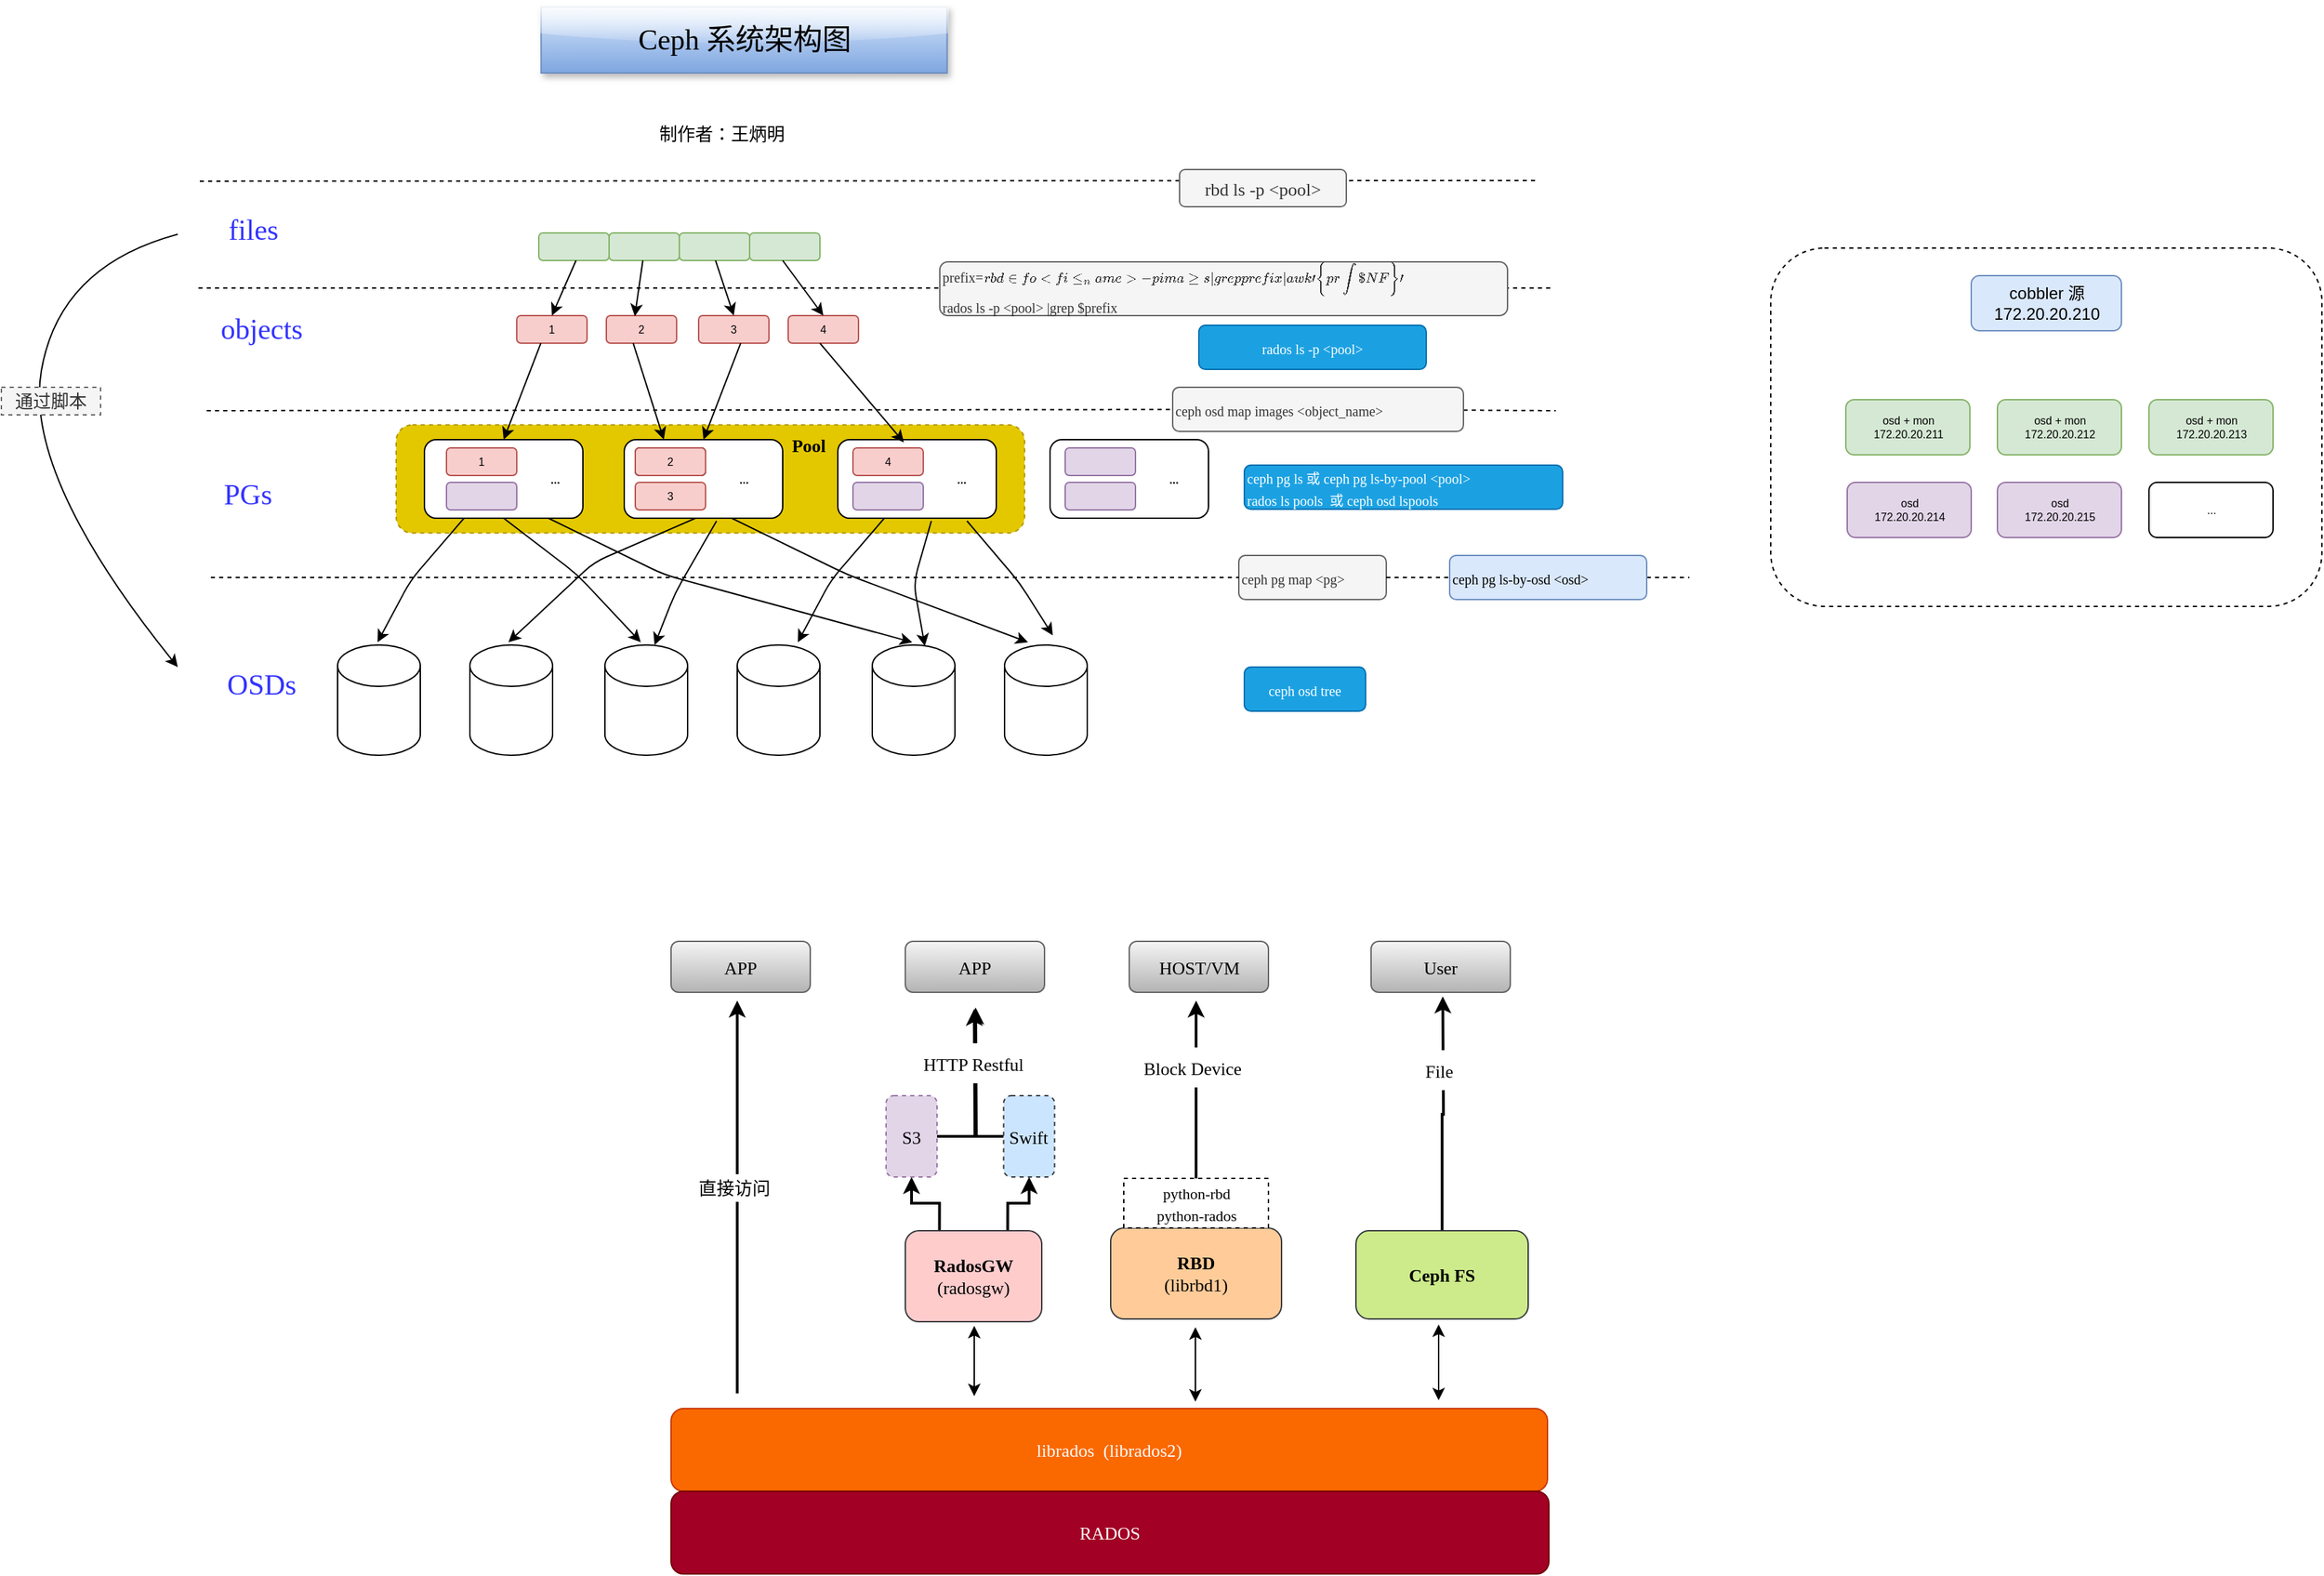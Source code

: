 <mxfile version="14.0.1" type="github">
  <diagram id="FWyH8uioRFuVI2pYw4GS" name="Page-1">
    <mxGraphModel dx="2222" dy="762" grid="0" gridSize="10" guides="1" tooltips="1" connect="1" arrows="1" fold="1" page="0" pageScale="1" pageWidth="827" pageHeight="1169" math="0" shadow="0">
      <root>
        <mxCell id="0" />
        <mxCell id="1" parent="0" />
        <mxCell id="i8egWeoIIL4nKXHF_GJI-9" value="" style="rounded=1;whiteSpace=wrap;html=1;glass=0;fontFamily=Comic Sans MS;fontSize=13;align=center;dashed=1;fillColor=#e3c800;strokeColor=#B09500;fontColor=#ffffff;" vertex="1" parent="1">
          <mxGeometry x="-329.5" y="333.25" width="456" height="78.5" as="geometry" />
        </mxCell>
        <mxCell id="x7tEmiVWcjbLrmspmGw2-49" value="" style="rounded=1;whiteSpace=wrap;html=1;dashed=1;glass=0;" parent="1" vertex="1">
          <mxGeometry x="668" y="205" width="400" height="260" as="geometry" />
        </mxCell>
        <mxCell id="x7tEmiVWcjbLrmspmGw2-2" value="cobbler 源&lt;br&gt;172.20.20.210" style="rounded=1;whiteSpace=wrap;html=1;fillColor=#dae8fc;strokeColor=#6c8ebf;" parent="1" vertex="1">
          <mxGeometry x="813.5" y="225" width="109" height="40" as="geometry" />
        </mxCell>
        <mxCell id="x7tEmiVWcjbLrmspmGw2-48" value="&lt;font style=&quot;font-size: 8px;&quot;&gt;osd + mon&lt;br style=&quot;font-size: 8px;&quot;&gt;172.20.20.211&lt;/font&gt;" style="rounded=1;whiteSpace=wrap;html=1;fontSize=8;fillColor=#d5e8d4;strokeColor=#82b366;" parent="1" vertex="1">
          <mxGeometry x="722.5" y="315" width="90" height="40" as="geometry" />
        </mxCell>
        <mxCell id="x7tEmiVWcjbLrmspmGw2-50" value="&lt;font style=&quot;font-size: 8px&quot;&gt;osd + mon&lt;br style=&quot;font-size: 8px&quot;&gt;172.20.20.212&lt;/font&gt;" style="rounded=1;whiteSpace=wrap;html=1;fontSize=8;fillColor=#d5e8d4;strokeColor=#82b366;" parent="1" vertex="1">
          <mxGeometry x="832.5" y="315" width="90" height="40" as="geometry" />
        </mxCell>
        <mxCell id="x7tEmiVWcjbLrmspmGw2-51" value="&lt;font style=&quot;font-size: 8px&quot;&gt;osd + mon&lt;br style=&quot;font-size: 8px&quot;&gt;172.20.20.213&lt;/font&gt;" style="rounded=1;whiteSpace=wrap;html=1;fontSize=8;fillColor=#d5e8d4;strokeColor=#82b366;" parent="1" vertex="1">
          <mxGeometry x="942.5" y="315" width="90" height="40" as="geometry" />
        </mxCell>
        <mxCell id="x7tEmiVWcjbLrmspmGw2-52" value="&lt;font style=&quot;font-size: 8px&quot;&gt;osd&lt;br style=&quot;font-size: 8px&quot;&gt;172.20.20.214&lt;/font&gt;" style="rounded=1;whiteSpace=wrap;html=1;fontSize=8;fillColor=#e1d5e7;strokeColor=#9673a6;" parent="1" vertex="1">
          <mxGeometry x="723.5" y="375" width="90" height="40" as="geometry" />
        </mxCell>
        <mxCell id="x7tEmiVWcjbLrmspmGw2-53" value="&lt;font style=&quot;font-size: 8px&quot;&gt;osd&lt;br style=&quot;font-size: 8px&quot;&gt;172.20.20.215&lt;/font&gt;" style="rounded=1;whiteSpace=wrap;html=1;fontSize=8;fillColor=#e1d5e7;strokeColor=#9673a6;" parent="1" vertex="1">
          <mxGeometry x="832.5" y="375" width="90" height="40" as="geometry" />
        </mxCell>
        <mxCell id="x7tEmiVWcjbLrmspmGw2-54" value="..." style="rounded=1;whiteSpace=wrap;html=1;fontSize=8;" parent="1" vertex="1">
          <mxGeometry x="942.5" y="375" width="90" height="40" as="geometry" />
        </mxCell>
        <mxCell id="x7tEmiVWcjbLrmspmGw2-57" value="1" style="rounded=1;whiteSpace=wrap;html=1;glass=0;fontSize=8;fillColor=#f8cecc;strokeColor=#b85450;" parent="1" vertex="1">
          <mxGeometry x="-242" y="254" width="51" height="20" as="geometry" />
        </mxCell>
        <mxCell id="x7tEmiVWcjbLrmspmGw2-58" value="2" style="rounded=1;whiteSpace=wrap;html=1;glass=0;fontSize=8;fillColor=#f8cecc;strokeColor=#b85450;" parent="1" vertex="1">
          <mxGeometry x="-177" y="254" width="51" height="20" as="geometry" />
        </mxCell>
        <mxCell id="x7tEmiVWcjbLrmspmGw2-59" value="3" style="rounded=1;whiteSpace=wrap;html=1;glass=0;fontSize=8;fillColor=#f8cecc;strokeColor=#b85450;" parent="1" vertex="1">
          <mxGeometry x="-110" y="254" width="51" height="20" as="geometry" />
        </mxCell>
        <mxCell id="x7tEmiVWcjbLrmspmGw2-60" value="4" style="rounded=1;whiteSpace=wrap;html=1;glass=0;fontSize=8;fillColor=#f8cecc;strokeColor=#b85450;" parent="1" vertex="1">
          <mxGeometry x="-45" y="254" width="51" height="20" as="geometry" />
        </mxCell>
        <mxCell id="x7tEmiVWcjbLrmspmGw2-61" value="" style="rounded=1;whiteSpace=wrap;html=1;glass=0;fontSize=8;fillColor=#d5e8d4;strokeColor=#82b366;" parent="1" vertex="1">
          <mxGeometry x="-226" y="194" width="51" height="20" as="geometry" />
        </mxCell>
        <mxCell id="x7tEmiVWcjbLrmspmGw2-62" value="" style="rounded=1;whiteSpace=wrap;html=1;glass=0;fontSize=8;fillColor=#d5e8d4;strokeColor=#82b366;" parent="1" vertex="1">
          <mxGeometry x="-175" y="194" width="51" height="20" as="geometry" />
        </mxCell>
        <mxCell id="x7tEmiVWcjbLrmspmGw2-63" value="" style="rounded=1;whiteSpace=wrap;html=1;glass=0;fontSize=8;fillColor=#d5e8d4;strokeColor=#82b366;" parent="1" vertex="1">
          <mxGeometry x="-124" y="194" width="51" height="20" as="geometry" />
        </mxCell>
        <mxCell id="x7tEmiVWcjbLrmspmGw2-64" value="" style="rounded=1;whiteSpace=wrap;html=1;glass=0;fontSize=8;fillColor=#d5e8d4;strokeColor=#82b366;" parent="1" vertex="1">
          <mxGeometry x="-73" y="194" width="51" height="20" as="geometry" />
        </mxCell>
        <mxCell id="x7tEmiVWcjbLrmspmGw2-65" value="" style="rounded=1;whiteSpace=wrap;html=1;glass=0;fontSize=8;" parent="1" vertex="1">
          <mxGeometry x="-309" y="344" width="115" height="57" as="geometry" />
        </mxCell>
        <mxCell id="x7tEmiVWcjbLrmspmGw2-66" value="" style="rounded=1;whiteSpace=wrap;html=1;glass=0;fontSize=8;" parent="1" vertex="1">
          <mxGeometry x="-164" y="344" width="115" height="57" as="geometry" />
        </mxCell>
        <mxCell id="x7tEmiVWcjbLrmspmGw2-67" value="" style="rounded=1;whiteSpace=wrap;html=1;glass=0;fontSize=8;" parent="1" vertex="1">
          <mxGeometry x="-9" y="344" width="115" height="57" as="geometry" />
        </mxCell>
        <mxCell id="x7tEmiVWcjbLrmspmGw2-69" value="1" style="rounded=1;whiteSpace=wrap;html=1;glass=0;fontSize=8;fillColor=#f8cecc;strokeColor=#b85450;" parent="1" vertex="1">
          <mxGeometry x="-293" y="350" width="51" height="20" as="geometry" />
        </mxCell>
        <mxCell id="x7tEmiVWcjbLrmspmGw2-70" value="" style="rounded=1;whiteSpace=wrap;html=1;glass=0;fontSize=8;fillColor=#e1d5e7;strokeColor=#9673a6;" parent="1" vertex="1">
          <mxGeometry x="-293" y="375" width="51" height="20" as="geometry" />
        </mxCell>
        <mxCell id="x7tEmiVWcjbLrmspmGw2-71" value="..." style="text;html=1;strokeColor=none;fillColor=none;align=center;verticalAlign=middle;whiteSpace=wrap;rounded=0;glass=0;fontSize=8;fontStyle=1" parent="1" vertex="1">
          <mxGeometry x="-234" y="362.5" width="40" height="20" as="geometry" />
        </mxCell>
        <mxCell id="x7tEmiVWcjbLrmspmGw2-72" value="" style="rounded=1;whiteSpace=wrap;html=1;glass=0;fontSize=8;" parent="1" vertex="1">
          <mxGeometry x="-156" y="350" width="51" height="20" as="geometry" />
        </mxCell>
        <mxCell id="x7tEmiVWcjbLrmspmGw2-73" value="3" style="rounded=1;whiteSpace=wrap;html=1;glass=0;fontSize=8;fillColor=#f8cecc;strokeColor=#b85450;" parent="1" vertex="1">
          <mxGeometry x="-156" y="375" width="51" height="20" as="geometry" />
        </mxCell>
        <mxCell id="x7tEmiVWcjbLrmspmGw2-74" value="..." style="text;html=1;strokeColor=none;fillColor=none;align=center;verticalAlign=middle;whiteSpace=wrap;rounded=0;glass=0;fontSize=8;fontStyle=1" parent="1" vertex="1">
          <mxGeometry x="-97" y="362.5" width="40" height="20" as="geometry" />
        </mxCell>
        <mxCell id="x7tEmiVWcjbLrmspmGw2-75" value="4" style="rounded=1;whiteSpace=wrap;html=1;glass=0;fontSize=8;fillColor=#f8cecc;strokeColor=#b85450;" parent="1" vertex="1">
          <mxGeometry x="2" y="350" width="51" height="20" as="geometry" />
        </mxCell>
        <mxCell id="x7tEmiVWcjbLrmspmGw2-76" value="" style="rounded=1;whiteSpace=wrap;html=1;glass=0;fontSize=8;fillColor=#e1d5e7;strokeColor=#9673a6;" parent="1" vertex="1">
          <mxGeometry x="2" y="375" width="51" height="20" as="geometry" />
        </mxCell>
        <mxCell id="x7tEmiVWcjbLrmspmGw2-77" value="..." style="text;html=1;strokeColor=none;fillColor=none;align=center;verticalAlign=middle;whiteSpace=wrap;rounded=0;glass=0;fontSize=8;fontStyle=1" parent="1" vertex="1">
          <mxGeometry x="61" y="362.5" width="40" height="20" as="geometry" />
        </mxCell>
        <mxCell id="x7tEmiVWcjbLrmspmGw2-78" value="" style="endArrow=classic;html=1;fontSize=8;entryX=0.5;entryY=0;entryDx=0;entryDy=0;" parent="1" target="x7tEmiVWcjbLrmspmGw2-57" edge="1">
          <mxGeometry width="50" height="50" relative="1" as="geometry">
            <mxPoint x="-199" y="214" as="sourcePoint" />
            <mxPoint x="-221" y="254" as="targetPoint" />
          </mxGeometry>
        </mxCell>
        <mxCell id="x7tEmiVWcjbLrmspmGw2-82" value="" style="endArrow=classic;html=1;fontSize=8;entryX=0.405;entryY=0.025;entryDx=0;entryDy=0;entryPerimeter=0;" parent="1" target="x7tEmiVWcjbLrmspmGw2-58" edge="1">
          <mxGeometry width="50" height="50" relative="1" as="geometry">
            <mxPoint x="-150.5" y="214.0" as="sourcePoint" />
            <mxPoint x="-168.0" y="254.0" as="targetPoint" />
          </mxGeometry>
        </mxCell>
        <mxCell id="x7tEmiVWcjbLrmspmGw2-83" value="" style="endArrow=classic;html=1;fontSize=8;entryX=0.5;entryY=0;entryDx=0;entryDy=0;" parent="1" target="x7tEmiVWcjbLrmspmGw2-59" edge="1">
          <mxGeometry width="50" height="50" relative="1" as="geometry">
            <mxPoint x="-97.75" y="214.0" as="sourcePoint" />
            <mxPoint x="-115.25" y="254.0" as="targetPoint" />
          </mxGeometry>
        </mxCell>
        <mxCell id="x7tEmiVWcjbLrmspmGw2-84" value="" style="endArrow=classic;html=1;fontSize=8;entryX=0.5;entryY=0;entryDx=0;entryDy=0;" parent="1" target="x7tEmiVWcjbLrmspmGw2-60" edge="1">
          <mxGeometry width="50" height="50" relative="1" as="geometry">
            <mxPoint x="-49" y="214.0" as="sourcePoint" />
            <mxPoint x="-66.5" y="254.0" as="targetPoint" />
          </mxGeometry>
        </mxCell>
        <mxCell id="x7tEmiVWcjbLrmspmGw2-85" value="" style="endArrow=classic;html=1;fontSize=8;entryX=0.5;entryY=0;entryDx=0;entryDy=0;" parent="1" target="x7tEmiVWcjbLrmspmGw2-65" edge="1">
          <mxGeometry width="50" height="50" relative="1" as="geometry">
            <mxPoint x="-224.5" y="274.0" as="sourcePoint" />
            <mxPoint x="-242.0" y="314.0" as="targetPoint" />
          </mxGeometry>
        </mxCell>
        <mxCell id="x7tEmiVWcjbLrmspmGw2-86" value="" style="endArrow=classic;html=1;fontSize=8;entryX=0.25;entryY=0;entryDx=0;entryDy=0;" parent="1" target="x7tEmiVWcjbLrmspmGw2-66" edge="1">
          <mxGeometry width="50" height="50" relative="1" as="geometry">
            <mxPoint x="-157.5" y="274.0" as="sourcePoint" />
            <mxPoint x="-175.0" y="314.0" as="targetPoint" />
          </mxGeometry>
        </mxCell>
        <mxCell id="x7tEmiVWcjbLrmspmGw2-87" value="" style="endArrow=classic;html=1;fontSize=8;entryX=0.5;entryY=0;entryDx=0;entryDy=0;" parent="1" edge="1" target="x7tEmiVWcjbLrmspmGw2-66">
          <mxGeometry width="50" height="50" relative="1" as="geometry">
            <mxPoint x="-79.5" y="274.0" as="sourcePoint" />
            <mxPoint x="-97" y="314" as="targetPoint" />
          </mxGeometry>
        </mxCell>
        <mxCell id="x7tEmiVWcjbLrmspmGw2-88" value="" style="endArrow=classic;html=1;fontSize=8;entryX=0.417;entryY=0.035;entryDx=0;entryDy=0;entryPerimeter=0;" parent="1" edge="1" target="x7tEmiVWcjbLrmspmGw2-67">
          <mxGeometry width="50" height="50" relative="1" as="geometry">
            <mxPoint x="-22" y="274.0" as="sourcePoint" />
            <mxPoint x="48" y="314" as="targetPoint" />
          </mxGeometry>
        </mxCell>
        <mxCell id="x7tEmiVWcjbLrmspmGw2-89" value="2" style="rounded=1;whiteSpace=wrap;html=1;glass=0;fontSize=8;fillColor=#f8cecc;strokeColor=#b85450;" parent="1" vertex="1">
          <mxGeometry x="-156" y="350" width="51" height="20" as="geometry" />
        </mxCell>
        <mxCell id="x7tEmiVWcjbLrmspmGw2-90" value="" style="shape=cylinder3;whiteSpace=wrap;html=1;boundedLbl=1;backgroundOutline=1;size=15;rounded=1;glass=0;fontSize=8;" parent="1" vertex="1">
          <mxGeometry x="-372" y="493" width="60" height="80" as="geometry" />
        </mxCell>
        <mxCell id="x7tEmiVWcjbLrmspmGw2-91" value="" style="shape=cylinder3;whiteSpace=wrap;html=1;boundedLbl=1;backgroundOutline=1;size=15;rounded=1;glass=0;fontSize=8;" parent="1" vertex="1">
          <mxGeometry x="-276" y="493" width="60" height="80" as="geometry" />
        </mxCell>
        <mxCell id="x7tEmiVWcjbLrmspmGw2-92" value="" style="shape=cylinder3;whiteSpace=wrap;html=1;boundedLbl=1;backgroundOutline=1;size=15;rounded=1;glass=0;fontSize=8;" parent="1" vertex="1">
          <mxGeometry x="-178" y="493" width="60" height="80" as="geometry" />
        </mxCell>
        <mxCell id="x7tEmiVWcjbLrmspmGw2-93" value="" style="shape=cylinder3;whiteSpace=wrap;html=1;boundedLbl=1;backgroundOutline=1;size=15;rounded=1;glass=0;fontSize=8;" parent="1" vertex="1">
          <mxGeometry x="-82" y="493" width="60" height="80" as="geometry" />
        </mxCell>
        <mxCell id="x7tEmiVWcjbLrmspmGw2-94" value="" style="shape=cylinder3;whiteSpace=wrap;html=1;boundedLbl=1;backgroundOutline=1;size=15;rounded=1;glass=0;fontSize=8;" parent="1" vertex="1">
          <mxGeometry x="16" y="493" width="60" height="80" as="geometry" />
        </mxCell>
        <mxCell id="x7tEmiVWcjbLrmspmGw2-95" value="" style="shape=cylinder3;whiteSpace=wrap;html=1;boundedLbl=1;backgroundOutline=1;size=15;rounded=1;glass=0;fontSize=8;" parent="1" vertex="1">
          <mxGeometry x="112" y="493" width="60" height="80" as="geometry" />
        </mxCell>
        <mxCell id="x7tEmiVWcjbLrmspmGw2-96" value="" style="endArrow=classic;html=1;fontSize=8;exitX=0.25;exitY=1;exitDx=0;exitDy=0;" parent="1" source="x7tEmiVWcjbLrmspmGw2-65" edge="1">
          <mxGeometry width="50" height="50" relative="1" as="geometry">
            <mxPoint x="-261" y="416" as="sourcePoint" />
            <mxPoint x="-343" y="491" as="targetPoint" />
            <Array as="points">
              <mxPoint x="-319" y="446" />
            </Array>
          </mxGeometry>
        </mxCell>
        <mxCell id="x7tEmiVWcjbLrmspmGw2-97" value="" style="endArrow=classic;html=1;fontSize=8;exitX=0.5;exitY=1;exitDx=0;exitDy=0;" parent="1" source="x7tEmiVWcjbLrmspmGw2-65" edge="1">
          <mxGeometry width="50" height="50" relative="1" as="geometry">
            <mxPoint x="-270.25" y="411.0" as="sourcePoint" />
            <mxPoint x="-152" y="491" as="targetPoint" />
            <Array as="points">
              <mxPoint x="-198" y="442" />
            </Array>
          </mxGeometry>
        </mxCell>
        <mxCell id="x7tEmiVWcjbLrmspmGw2-98" value="" style="endArrow=classic;html=1;fontSize=8;exitX=0.5;exitY=1;exitDx=0;exitDy=0;" parent="1" edge="1">
          <mxGeometry width="50" height="50" relative="1" as="geometry">
            <mxPoint x="-219" y="401.0" as="sourcePoint" />
            <mxPoint x="45" y="491" as="targetPoint" />
            <Array as="points">
              <mxPoint x="-135" y="442" />
            </Array>
          </mxGeometry>
        </mxCell>
        <mxCell id="x7tEmiVWcjbLrmspmGw2-99" value="" style="endArrow=classic;html=1;fontSize=8;exitX=0.25;exitY=1;exitDx=0;exitDy=0;" parent="1" edge="1">
          <mxGeometry width="50" height="50" relative="1" as="geometry">
            <mxPoint x="-112.25" y="401.0" as="sourcePoint" />
            <mxPoint x="-248" y="491" as="targetPoint" />
            <Array as="points">
              <mxPoint x="-186" y="433" />
            </Array>
          </mxGeometry>
        </mxCell>
        <mxCell id="x7tEmiVWcjbLrmspmGw2-100" value="" style="endArrow=classic;html=1;fontSize=8;exitX=0.25;exitY=1;exitDx=0;exitDy=0;entryX=0.6;entryY=0;entryDx=0;entryDy=0;entryPerimeter=0;" parent="1" target="x7tEmiVWcjbLrmspmGw2-92" edge="1">
          <mxGeometry width="50" height="50" relative="1" as="geometry">
            <mxPoint x="-97" y="403.0" as="sourcePoint" />
            <mxPoint x="-159.75" y="493" as="targetPoint" />
            <Array as="points">
              <mxPoint x="-127" y="455" />
            </Array>
          </mxGeometry>
        </mxCell>
        <mxCell id="x7tEmiVWcjbLrmspmGw2-101" value="" style="endArrow=classic;html=1;fontSize=8;exitX=0.5;exitY=1;exitDx=0;exitDy=0;" parent="1" edge="1">
          <mxGeometry width="50" height="50" relative="1" as="geometry">
            <mxPoint x="-86" y="401.0" as="sourcePoint" />
            <mxPoint x="129" y="491" as="targetPoint" />
            <Array as="points">
              <mxPoint x="-2" y="442" />
            </Array>
          </mxGeometry>
        </mxCell>
        <mxCell id="x7tEmiVWcjbLrmspmGw2-102" value="" style="endArrow=classic;html=1;fontSize=8;exitX=0.25;exitY=1;exitDx=0;exitDy=0;" parent="1" edge="1">
          <mxGeometry width="50" height="50" relative="1" as="geometry">
            <mxPoint x="24.75" y="401.0" as="sourcePoint" />
            <mxPoint x="-38" y="491" as="targetPoint" />
            <Array as="points">
              <mxPoint x="-14" y="446" />
            </Array>
          </mxGeometry>
        </mxCell>
        <mxCell id="x7tEmiVWcjbLrmspmGw2-103" value="" style="endArrow=classic;html=1;fontSize=8;exitX=0.25;exitY=1;exitDx=0;exitDy=0;entryX=0.636;entryY=0.01;entryDx=0;entryDy=0;entryPerimeter=0;" parent="1" target="x7tEmiVWcjbLrmspmGw2-94" edge="1">
          <mxGeometry width="50" height="50" relative="1" as="geometry">
            <mxPoint x="58.87" y="403.0" as="sourcePoint" />
            <mxPoint x="-3.88" y="493" as="targetPoint" />
            <Array as="points">
              <mxPoint x="46" y="448" />
            </Array>
          </mxGeometry>
        </mxCell>
        <mxCell id="x7tEmiVWcjbLrmspmGw2-104" value="" style="endArrow=classic;html=1;fontSize=8;exitX=0.25;exitY=1;exitDx=0;exitDy=0;" parent="1" edge="1">
          <mxGeometry width="50" height="50" relative="1" as="geometry">
            <mxPoint x="84.75" y="403.0" as="sourcePoint" />
            <mxPoint x="147" y="486" as="targetPoint" />
            <Array as="points">
              <mxPoint x="123" y="448" />
            </Array>
          </mxGeometry>
        </mxCell>
        <mxCell id="x7tEmiVWcjbLrmspmGw2-108" value="" style="endArrow=none;dashed=1;html=1;fontSize=8;" parent="1" edge="1" source="i8egWeoIIL4nKXHF_GJI-16">
          <mxGeometry width="50" height="50" relative="1" as="geometry">
            <mxPoint x="-464" y="444" as="sourcePoint" />
            <mxPoint x="609" y="444" as="targetPoint" />
          </mxGeometry>
        </mxCell>
        <mxCell id="x7tEmiVWcjbLrmspmGw2-110" value="&lt;font style=&quot;font-size: 21px&quot;&gt;objects&lt;/font&gt;" style="text;html=1;strokeColor=none;fillColor=none;align=center;verticalAlign=middle;whiteSpace=wrap;rounded=0;glass=0;fontSize=13;fontFamily=Comic Sans MS;fontColor=#3333FF;" parent="1" vertex="1">
          <mxGeometry x="-466" y="247" width="78" height="34" as="geometry" />
        </mxCell>
        <mxCell id="x7tEmiVWcjbLrmspmGw2-111" value="&lt;font style=&quot;font-size: 21px&quot;&gt;PGs&lt;/font&gt;" style="text;html=1;strokeColor=none;fillColor=none;align=center;verticalAlign=middle;whiteSpace=wrap;rounded=0;glass=0;fontSize=13;fontFamily=Comic Sans MS;fontColor=#3333FF;" parent="1" vertex="1">
          <mxGeometry x="-476" y="367" width="78" height="34" as="geometry" />
        </mxCell>
        <mxCell id="x7tEmiVWcjbLrmspmGw2-112" value="&lt;font style=&quot;font-size: 21px&quot;&gt;OSDs&lt;/font&gt;" style="text;html=1;strokeColor=none;fillColor=none;align=center;verticalAlign=middle;whiteSpace=wrap;rounded=0;glass=0;fontSize=13;fontFamily=Comic Sans MS;fontColor=#3333FF;" parent="1" vertex="1">
          <mxGeometry x="-466" y="505" width="78" height="34" as="geometry" />
        </mxCell>
        <mxCell id="x7tEmiVWcjbLrmspmGw2-113" value="&lt;font style=&quot;font-size: 21px&quot;&gt;files&lt;/font&gt;" style="text;html=1;strokeColor=none;fillColor=none;align=center;verticalAlign=middle;whiteSpace=wrap;rounded=0;glass=0;fontSize=13;fontFamily=Comic Sans MS;fontColor=#3333FF;" parent="1" vertex="1">
          <mxGeometry x="-472" y="175" width="78" height="34" as="geometry" />
        </mxCell>
        <mxCell id="x7tEmiVWcjbLrmspmGw2-116" value="" style="endArrow=none;dashed=1;html=1;fontSize=8;" parent="1" edge="1">
          <mxGeometry width="50" height="50" relative="1" as="geometry">
            <mxPoint x="-473" y="234" as="sourcePoint" />
            <mxPoint x="510" y="234" as="targetPoint" />
          </mxGeometry>
        </mxCell>
        <mxCell id="x7tEmiVWcjbLrmspmGw2-118" value="" style="endArrow=none;dashed=1;html=1;fontSize=8;" parent="1" edge="1" source="x7tEmiVWcjbLrmspmGw2-122">
          <mxGeometry width="50" height="50" relative="1" as="geometry">
            <mxPoint x="-467" y="323" as="sourcePoint" />
            <mxPoint x="512" y="323" as="targetPoint" />
          </mxGeometry>
        </mxCell>
        <mxCell id="x7tEmiVWcjbLrmspmGw2-119" value="" style="endArrow=none;dashed=1;html=1;fontSize=8;" parent="1" edge="1">
          <mxGeometry width="50" height="50" relative="1" as="geometry">
            <mxPoint x="-472" y="156.45" as="sourcePoint" />
            <mxPoint x="499" y="156" as="targetPoint" />
          </mxGeometry>
        </mxCell>
        <mxCell id="x7tEmiVWcjbLrmspmGw2-120" value="rbd ls -p &amp;lt;pool&amp;gt;" style="rounded=1;whiteSpace=wrap;html=1;glass=0;strokeColor=#666666;fontFamily=Comic Sans MS;fontSize=13;fontColor=#333333;fillColor=#f5f5f5;" parent="1" vertex="1">
          <mxGeometry x="239" y="148" width="121" height="27" as="geometry" />
        </mxCell>
        <mxCell id="i8egWeoIIL4nKXHF_GJI-1" value="&lt;span style=&quot;font-size: 10px&quot;&gt;ceph pg map &amp;lt;pg&amp;gt;&lt;/span&gt;" style="rounded=1;whiteSpace=wrap;html=1;glass=0;strokeColor=#666666;fontFamily=Comic Sans MS;fontSize=13;align=left;fontColor=#333333;fillColor=#f5f5f5;" vertex="1" parent="1">
          <mxGeometry x="282" y="428" width="107" height="32" as="geometry" />
        </mxCell>
        <mxCell id="i8egWeoIIL4nKXHF_GJI-2" value="" style="endArrow=none;dashed=1;html=1;fontSize=8;" edge="1" parent="1" target="i8egWeoIIL4nKXHF_GJI-1">
          <mxGeometry width="50" height="50" relative="1" as="geometry">
            <mxPoint x="-464" y="444" as="sourcePoint" />
            <mxPoint x="510" y="444" as="targetPoint" />
          </mxGeometry>
        </mxCell>
        <mxCell id="x7tEmiVWcjbLrmspmGw2-122" value="&lt;span style=&quot;font-size: 10px&quot;&gt;ceph osd map images &amp;lt;object_name&amp;gt;&lt;/span&gt;" style="rounded=1;whiteSpace=wrap;html=1;glass=0;strokeColor=#666666;fontFamily=Comic Sans MS;fontSize=13;align=left;fontColor=#333333;fillColor=#f5f5f5;" parent="1" vertex="1">
          <mxGeometry x="234" y="306" width="211" height="32" as="geometry" />
        </mxCell>
        <mxCell id="i8egWeoIIL4nKXHF_GJI-3" value="" style="endArrow=none;dashed=1;html=1;fontSize=8;" edge="1" parent="1" target="x7tEmiVWcjbLrmspmGw2-122">
          <mxGeometry width="50" height="50" relative="1" as="geometry">
            <mxPoint x="-467" y="323" as="sourcePoint" />
            <mxPoint x="512" y="323" as="targetPoint" />
          </mxGeometry>
        </mxCell>
        <mxCell id="i8egWeoIIL4nKXHF_GJI-4" value="&lt;font style=&quot;font-size: 10px&quot;&gt;prefix=`rbd info &amp;lt;file_name&amp;gt; -p images | grep prefix |awk &#39;{print$NF}&#39;`&lt;br style=&quot;font-size: 10px&quot;&gt;rados ls -p &amp;lt;pool&amp;gt; |grep $prefix&lt;/font&gt;" style="rounded=1;whiteSpace=wrap;html=1;glass=0;strokeColor=#666666;fontFamily=Comic Sans MS;fontSize=13;align=left;fontColor=#333333;fillColor=#f5f5f5;" vertex="1" parent="1">
          <mxGeometry x="65" y="215" width="412" height="39" as="geometry" />
        </mxCell>
        <mxCell id="i8egWeoIIL4nKXHF_GJI-5" value="&lt;span style=&quot;font-size: 10px&quot;&gt;ceph osd tree&lt;/span&gt;" style="rounded=1;whiteSpace=wrap;html=1;glass=0;strokeColor=#006EAF;fontFamily=Comic Sans MS;fontSize=13;align=center;fontColor=#ffffff;fillColor=#1ba1e2;" vertex="1" parent="1">
          <mxGeometry x="286" y="509" width="88" height="32" as="geometry" />
        </mxCell>
        <mxCell id="i8egWeoIIL4nKXHF_GJI-6" value="&lt;span style=&quot;font-size: 10px&quot;&gt;ceph pg ls 或 ceph pg ls-by-pool &amp;lt;pool&amp;gt;&lt;/span&gt;&lt;br&gt;&lt;span style=&quot;font-size: 10px&quot;&gt;rados ls pools&amp;nbsp; 或 ceph osd lspools&lt;/span&gt;" style="rounded=1;whiteSpace=wrap;html=1;glass=0;strokeColor=#006EAF;fontFamily=Comic Sans MS;fontSize=13;align=left;fontColor=#ffffff;fillColor=#1ba1e2;" vertex="1" parent="1">
          <mxGeometry x="286" y="362.5" width="231" height="32" as="geometry" />
        </mxCell>
        <mxCell id="i8egWeoIIL4nKXHF_GJI-7" value="&lt;span style=&quot;font-size: 10px&quot;&gt;rados ls -p &amp;lt;pool&amp;gt;&lt;/span&gt;" style="rounded=1;whiteSpace=wrap;html=1;glass=0;strokeColor=#006EAF;fontFamily=Comic Sans MS;fontSize=13;align=center;fontColor=#ffffff;fillColor=#1ba1e2;" vertex="1" parent="1">
          <mxGeometry x="253" y="261" width="165" height="32" as="geometry" />
        </mxCell>
        <mxCell id="i8egWeoIIL4nKXHF_GJI-10" value="" style="rounded=1;whiteSpace=wrap;html=1;glass=0;fontSize=8;" vertex="1" parent="1">
          <mxGeometry x="145" y="344" width="115" height="57" as="geometry" />
        </mxCell>
        <mxCell id="i8egWeoIIL4nKXHF_GJI-12" value="" style="rounded=1;whiteSpace=wrap;html=1;glass=0;fontSize=8;fillColor=#e1d5e7;strokeColor=#9673a6;" vertex="1" parent="1">
          <mxGeometry x="156" y="375" width="51" height="20" as="geometry" />
        </mxCell>
        <mxCell id="i8egWeoIIL4nKXHF_GJI-13" value="..." style="text;html=1;strokeColor=none;fillColor=none;align=center;verticalAlign=middle;whiteSpace=wrap;rounded=0;glass=0;fontSize=8;fontStyle=1" vertex="1" parent="1">
          <mxGeometry x="215" y="362.5" width="40" height="20" as="geometry" />
        </mxCell>
        <mxCell id="i8egWeoIIL4nKXHF_GJI-14" value="" style="rounded=1;whiteSpace=wrap;html=1;glass=0;fontSize=8;fillColor=#e1d5e7;strokeColor=#9673a6;" vertex="1" parent="1">
          <mxGeometry x="156" y="350" width="51" height="20" as="geometry" />
        </mxCell>
        <mxCell id="i8egWeoIIL4nKXHF_GJI-15" value="Pool" style="text;html=1;strokeColor=none;fillColor=none;align=center;verticalAlign=middle;whiteSpace=wrap;rounded=0;glass=0;dashed=1;fontFamily=Comic Sans MS;fontSize=13;fontStyle=1" vertex="1" parent="1">
          <mxGeometry x="-50" y="338" width="40" height="20" as="geometry" />
        </mxCell>
        <mxCell id="i8egWeoIIL4nKXHF_GJI-16" value="&lt;span style=&quot;font-size: 10px&quot;&gt;ceph pg ls-by-osd &amp;lt;osd&amp;gt;&lt;/span&gt;" style="rounded=1;whiteSpace=wrap;html=1;glass=0;strokeColor=#6c8ebf;fontFamily=Comic Sans MS;fontSize=13;align=left;fillColor=#dae8fc;" vertex="1" parent="1">
          <mxGeometry x="435" y="428" width="143" height="32" as="geometry" />
        </mxCell>
        <mxCell id="i8egWeoIIL4nKXHF_GJI-17" value="" style="endArrow=none;dashed=1;html=1;fontSize=8;" edge="1" parent="1" source="i8egWeoIIL4nKXHF_GJI-1" target="i8egWeoIIL4nKXHF_GJI-16">
          <mxGeometry width="50" height="50" relative="1" as="geometry">
            <mxPoint x="389" y="444" as="sourcePoint" />
            <mxPoint x="609" y="444" as="targetPoint" />
          </mxGeometry>
        </mxCell>
        <mxCell id="i8egWeoIIL4nKXHF_GJI-18" value="" style="curved=1;endArrow=classic;html=1;fontFamily=Comic Sans MS;fontSize=13;fontColor=#000000;" edge="1" parent="1">
          <mxGeometry width="50" height="50" relative="1" as="geometry">
            <mxPoint x="-488" y="195" as="sourcePoint" />
            <mxPoint x="-488" y="509" as="targetPoint" />
            <Array as="points">
              <mxPoint x="-574" y="218" />
              <mxPoint x="-600" y="370" />
            </Array>
          </mxGeometry>
        </mxCell>
        <mxCell id="i8egWeoIIL4nKXHF_GJI-19" value="通过脚本" style="text;html=1;strokeColor=#666666;fillColor=#f5f5f5;align=center;verticalAlign=middle;whiteSpace=wrap;rounded=0;glass=0;dashed=1;fontFamily=Comic Sans MS;fontSize=13;fontColor=#333333;" vertex="1" parent="1">
          <mxGeometry x="-616" y="306" width="72" height="20" as="geometry" />
        </mxCell>
        <mxCell id="i8egWeoIIL4nKXHF_GJI-20" value="制作者：王炳明" style="text;html=1;strokeColor=none;fillColor=none;align=center;verticalAlign=middle;whiteSpace=wrap;rounded=0;glass=0;dashed=1;fontFamily=Comic Sans MS;fontSize=13;fontColor=#000000;" vertex="1" parent="1">
          <mxGeometry x="-151" y="112" width="115.5" height="20" as="geometry" />
        </mxCell>
        <mxCell id="i8egWeoIIL4nKXHF_GJI-21" value="&lt;font style=&quot;font-size: 21px&quot;&gt;Ceph 系统架构图&lt;/font&gt;" style="text;html=1;strokeColor=#6c8ebf;fillColor=#dae8fc;align=center;verticalAlign=middle;whiteSpace=wrap;rounded=0;glass=1;fontFamily=Comic Sans MS;fontSize=13;gradientColor=#7ea6e0;sketch=0;shadow=1;" vertex="1" parent="1">
          <mxGeometry x="-224.32" y="30" width="294.63" height="48" as="geometry" />
        </mxCell>
        <mxCell id="i8egWeoIIL4nKXHF_GJI-25" value="librados&amp;nbsp; (librados2)" style="rounded=1;whiteSpace=wrap;html=1;shadow=0;glass=0;sketch=0;strokeColor=#C73500;fontFamily=Comic Sans MS;fontSize=13;fontColor=#ffffff;align=center;fillColor=#fa6800;" vertex="1" parent="1">
          <mxGeometry x="-130" y="1047" width="636" height="60" as="geometry" />
        </mxCell>
        <mxCell id="i8egWeoIIL4nKXHF_GJI-38" style="edgeStyle=orthogonalEdgeStyle;rounded=0;orthogonalLoop=1;jettySize=auto;html=1;exitX=0.75;exitY=0;exitDx=0;exitDy=0;entryX=0.5;entryY=1;entryDx=0;entryDy=0;strokeWidth=2;fontFamily=Comic Sans MS;fontSize=13;fontColor=#000000;" edge="1" parent="1" source="i8egWeoIIL4nKXHF_GJI-26" target="i8egWeoIIL4nKXHF_GJI-37">
          <mxGeometry relative="1" as="geometry" />
        </mxCell>
        <mxCell id="i8egWeoIIL4nKXHF_GJI-39" style="edgeStyle=orthogonalEdgeStyle;rounded=0;orthogonalLoop=1;jettySize=auto;html=1;exitX=0.25;exitY=0;exitDx=0;exitDy=0;entryX=0.5;entryY=1;entryDx=0;entryDy=0;strokeWidth=2;fontFamily=Comic Sans MS;fontSize=13;fontColor=#000000;" edge="1" parent="1" source="i8egWeoIIL4nKXHF_GJI-26" target="i8egWeoIIL4nKXHF_GJI-36">
          <mxGeometry relative="1" as="geometry" />
        </mxCell>
        <mxCell id="i8egWeoIIL4nKXHF_GJI-26" value="&lt;b&gt;RadosGW&lt;/b&gt;&lt;br&gt;(radosgw)" style="rounded=1;whiteSpace=wrap;html=1;shadow=0;glass=0;sketch=0;strokeColor=#36393d;fontFamily=Comic Sans MS;fontSize=13;align=center;fillColor=#ffcccc;" vertex="1" parent="1">
          <mxGeometry x="40" y="918" width="99" height="66" as="geometry" />
        </mxCell>
        <mxCell id="i8egWeoIIL4nKXHF_GJI-50" style="edgeStyle=orthogonalEdgeStyle;rounded=0;orthogonalLoop=1;jettySize=auto;html=1;strokeWidth=2;fontFamily=Comic Sans MS;fontSize=13;fontColor=#000000;" edge="1" parent="1" source="i8egWeoIIL4nKXHF_GJI-27">
          <mxGeometry relative="1" as="geometry">
            <mxPoint x="251" y="751" as="targetPoint" />
          </mxGeometry>
        </mxCell>
        <mxCell id="i8egWeoIIL4nKXHF_GJI-27" value="&lt;b&gt;RBD&lt;/b&gt;&lt;br&gt;(librbd1)" style="rounded=1;whiteSpace=wrap;html=1;shadow=0;glass=0;sketch=0;strokeColor=#36393d;fontFamily=Comic Sans MS;fontSize=13;align=center;fillColor=#ffcc99;" vertex="1" parent="1">
          <mxGeometry x="189" y="916" width="124" height="66" as="geometry" />
        </mxCell>
        <mxCell id="i8egWeoIIL4nKXHF_GJI-46" style="edgeStyle=orthogonalEdgeStyle;rounded=0;orthogonalLoop=1;jettySize=auto;html=1;strokeWidth=2;fontFamily=Comic Sans MS;fontSize=13;fontColor=#000000;" edge="1" parent="1" source="i8egWeoIIL4nKXHF_GJI-28">
          <mxGeometry relative="1" as="geometry">
            <mxPoint x="430" y="748" as="targetPoint" />
          </mxGeometry>
        </mxCell>
        <mxCell id="i8egWeoIIL4nKXHF_GJI-28" value="&lt;b&gt;Ceph FS&lt;/b&gt;" style="rounded=1;whiteSpace=wrap;html=1;shadow=0;glass=0;sketch=0;strokeColor=#36393d;fontFamily=Comic Sans MS;fontSize=13;align=center;fillColor=#cdeb8b;" vertex="1" parent="1">
          <mxGeometry x="367" y="918" width="125" height="64" as="geometry" />
        </mxCell>
        <mxCell id="i8egWeoIIL4nKXHF_GJI-29" value="" style="endArrow=classic;startArrow=classic;html=1;fontFamily=Comic Sans MS;fontSize=13;fontColor=#000000;" edge="1" parent="1">
          <mxGeometry width="50" height="50" relative="1" as="geometry">
            <mxPoint x="90" y="1038" as="sourcePoint" />
            <mxPoint x="90" y="987" as="targetPoint" />
          </mxGeometry>
        </mxCell>
        <mxCell id="i8egWeoIIL4nKXHF_GJI-30" value="" style="endArrow=classic;startArrow=classic;html=1;fontFamily=Comic Sans MS;fontSize=13;fontColor=#000000;" edge="1" parent="1">
          <mxGeometry width="50" height="50" relative="1" as="geometry">
            <mxPoint x="427" y="1041" as="sourcePoint" />
            <mxPoint x="427" y="986" as="targetPoint" />
          </mxGeometry>
        </mxCell>
        <mxCell id="i8egWeoIIL4nKXHF_GJI-31" value="" style="endArrow=classic;startArrow=classic;html=1;fontFamily=Comic Sans MS;fontSize=13;fontColor=#000000;" edge="1" parent="1">
          <mxGeometry width="50" height="50" relative="1" as="geometry">
            <mxPoint x="250.5" y="1042" as="sourcePoint" />
            <mxPoint x="250.5" y="988" as="targetPoint" />
          </mxGeometry>
        </mxCell>
        <mxCell id="i8egWeoIIL4nKXHF_GJI-32" value="RADOS" style="rounded=1;whiteSpace=wrap;html=1;shadow=0;glass=0;sketch=0;strokeColor=#6F0000;fontFamily=Comic Sans MS;fontSize=13;fontColor=#ffffff;align=center;fillColor=#a20025;" vertex="1" parent="1">
          <mxGeometry x="-130" y="1107" width="637" height="60" as="geometry" />
        </mxCell>
        <mxCell id="i8egWeoIIL4nKXHF_GJI-33" value="HOST/VM" style="rounded=1;whiteSpace=wrap;html=1;shadow=0;glass=0;sketch=0;strokeColor=#666666;fontFamily=Comic Sans MS;fontSize=13;align=center;gradientColor=#b3b3b3;fillColor=#f5f5f5;" vertex="1" parent="1">
          <mxGeometry x="202.5" y="708" width="101" height="37" as="geometry" />
        </mxCell>
        <mxCell id="i8egWeoIIL4nKXHF_GJI-49" style="edgeStyle=orthogonalEdgeStyle;rounded=0;orthogonalLoop=1;jettySize=auto;html=1;strokeWidth=2;fontFamily=Comic Sans MS;fontSize=13;fontColor=#000000;" edge="1" parent="1" source="i8egWeoIIL4nKXHF_GJI-36">
          <mxGeometry relative="1" as="geometry">
            <mxPoint x="91" y="756" as="targetPoint" />
          </mxGeometry>
        </mxCell>
        <mxCell id="i8egWeoIIL4nKXHF_GJI-36" value="S3" style="rounded=1;whiteSpace=wrap;html=1;shadow=0;glass=0;dashed=1;sketch=0;strokeColor=#9673a6;fontFamily=Comic Sans MS;fontSize=13;align=center;fillColor=#e1d5e7;" vertex="1" parent="1">
          <mxGeometry x="26" y="820" width="37" height="59" as="geometry" />
        </mxCell>
        <mxCell id="i8egWeoIIL4nKXHF_GJI-52" style="edgeStyle=orthogonalEdgeStyle;rounded=0;orthogonalLoop=1;jettySize=auto;html=1;strokeWidth=2;fontFamily=Comic Sans MS;fontSize=13;fontColor=#000000;" edge="1" parent="1" source="i8egWeoIIL4nKXHF_GJI-37">
          <mxGeometry relative="1" as="geometry">
            <mxPoint x="90" y="757" as="targetPoint" />
          </mxGeometry>
        </mxCell>
        <mxCell id="i8egWeoIIL4nKXHF_GJI-37" value="Swift" style="rounded=1;whiteSpace=wrap;html=1;shadow=0;glass=0;dashed=1;sketch=0;strokeColor=#36393d;fontFamily=Comic Sans MS;fontSize=13;align=center;fillColor=#cce5ff;" vertex="1" parent="1">
          <mxGeometry x="111.31" y="820" width="37" height="59" as="geometry" />
        </mxCell>
        <mxCell id="i8egWeoIIL4nKXHF_GJI-34" value="&lt;font style=&quot;font-size: 11px&quot;&gt;python-rbd&lt;br style=&quot;font-size: 11px&quot;&gt;python-rados&lt;/font&gt;" style="rounded=0;whiteSpace=wrap;html=1;shadow=0;glass=0;sketch=0;strokeColor=#000000;fontFamily=Comic Sans MS;fontSize=13;fontColor=#000000;align=center;dashed=1;gradientColor=#ffffff;" vertex="1" parent="1">
          <mxGeometry x="198.5" y="880" width="105" height="36" as="geometry" />
        </mxCell>
        <mxCell id="i8egWeoIIL4nKXHF_GJI-45" value="User" style="rounded=1;whiteSpace=wrap;html=1;shadow=0;glass=0;sketch=0;strokeColor=#666666;fontFamily=Comic Sans MS;fontSize=13;align=center;gradientColor=#b3b3b3;fillColor=#f5f5f5;" vertex="1" parent="1">
          <mxGeometry x="378" y="708" width="101" height="37" as="geometry" />
        </mxCell>
        <mxCell id="i8egWeoIIL4nKXHF_GJI-47" value="APP" style="rounded=1;whiteSpace=wrap;html=1;shadow=0;glass=0;sketch=0;strokeColor=#666666;fontFamily=Comic Sans MS;fontSize=13;align=center;gradientColor=#b3b3b3;fillColor=#f5f5f5;" vertex="1" parent="1">
          <mxGeometry x="40" y="708" width="101" height="37" as="geometry" />
        </mxCell>
        <mxCell id="i8egWeoIIL4nKXHF_GJI-43" value="HTTP Restful" style="text;html=1;strokeColor=none;align=center;verticalAlign=middle;whiteSpace=wrap;rounded=0;shadow=0;glass=0;dashed=1;sketch=0;fontFamily=Comic Sans MS;fontSize=13;fontColor=#000000;fillColor=#ffffff;" vertex="1" parent="1">
          <mxGeometry x="44.25" y="782" width="90.5" height="29" as="geometry" />
        </mxCell>
        <mxCell id="i8egWeoIIL4nKXHF_GJI-53" value="Block Device" style="text;html=1;strokeColor=none;align=center;verticalAlign=middle;whiteSpace=wrap;rounded=0;shadow=0;glass=0;dashed=1;sketch=0;fontFamily=Comic Sans MS;fontSize=13;fontColor=#000000;fillColor=#ffffff;" vertex="1" parent="1">
          <mxGeometry x="202.5" y="785" width="90.5" height="29" as="geometry" />
        </mxCell>
        <mxCell id="i8egWeoIIL4nKXHF_GJI-54" value="File" style="text;html=1;strokeColor=none;align=center;verticalAlign=middle;whiteSpace=wrap;rounded=0;shadow=0;glass=0;dashed=1;sketch=0;fontFamily=Comic Sans MS;fontSize=13;fontColor=#000000;fillColor=#ffffff;" vertex="1" parent="1">
          <mxGeometry x="382.25" y="787" width="90.5" height="29" as="geometry" />
        </mxCell>
        <mxCell id="i8egWeoIIL4nKXHF_GJI-55" value="APP" style="rounded=1;whiteSpace=wrap;html=1;shadow=0;glass=0;sketch=0;strokeColor=#666666;fontFamily=Comic Sans MS;fontSize=13;align=center;gradientColor=#b3b3b3;fillColor=#f5f5f5;" vertex="1" parent="1">
          <mxGeometry x="-130" y="708" width="101" height="37" as="geometry" />
        </mxCell>
        <mxCell id="i8egWeoIIL4nKXHF_GJI-56" style="edgeStyle=orthogonalEdgeStyle;rounded=0;orthogonalLoop=1;jettySize=auto;html=1;strokeWidth=2;fontFamily=Comic Sans MS;fontSize=13;fontColor=#000000;" edge="1" parent="1">
          <mxGeometry relative="1" as="geometry">
            <mxPoint x="-82" y="751" as="targetPoint" />
            <mxPoint x="-82" y="1036" as="sourcePoint" />
          </mxGeometry>
        </mxCell>
        <mxCell id="i8egWeoIIL4nKXHF_GJI-57" value="直接访问" style="text;html=1;strokeColor=none;align=center;verticalAlign=middle;whiteSpace=wrap;rounded=0;shadow=0;glass=0;dashed=1;sketch=0;fontFamily=Comic Sans MS;fontSize=13;fontColor=#000000;fillColor=#ffffff;" vertex="1" parent="1">
          <mxGeometry x="-130.5" y="877" width="92" height="20" as="geometry" />
        </mxCell>
      </root>
    </mxGraphModel>
  </diagram>
</mxfile>
